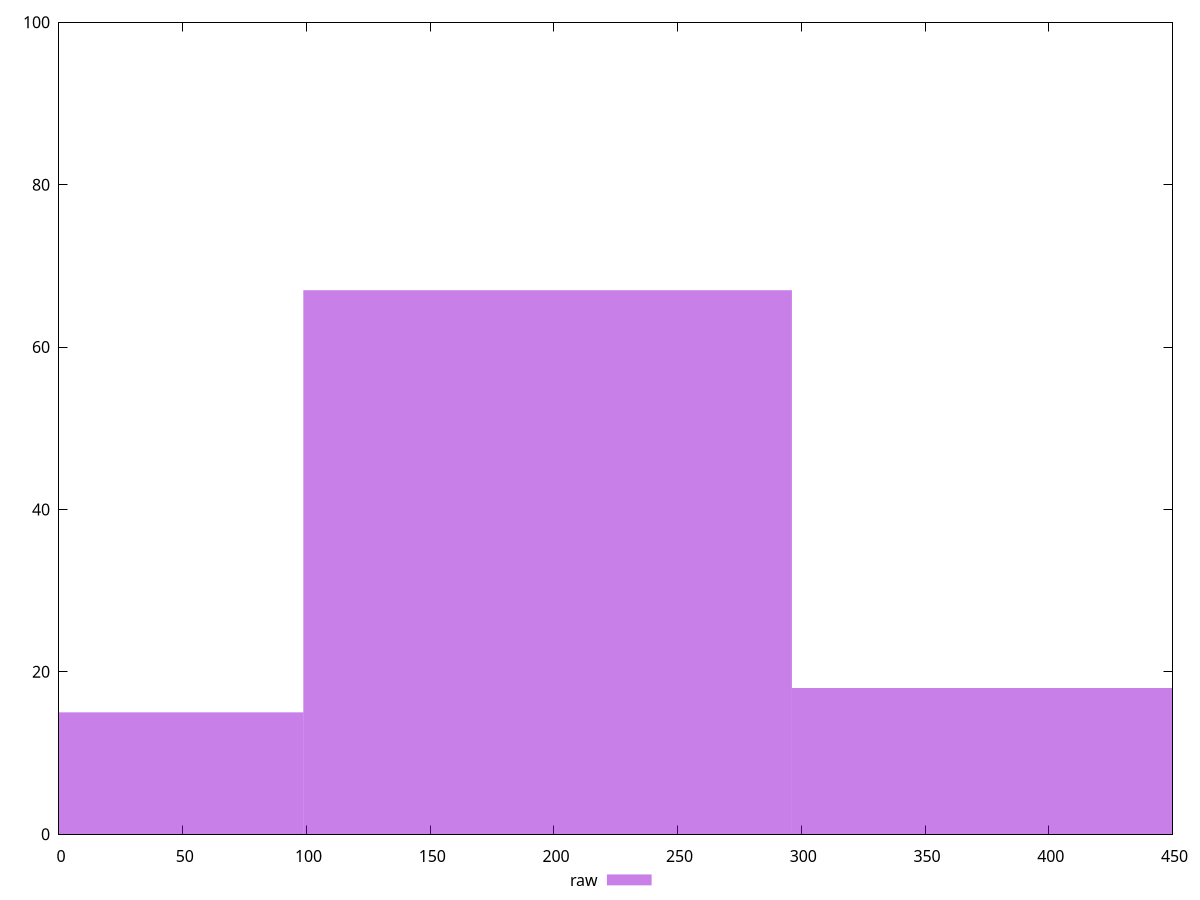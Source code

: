 reset

$raw <<EOF
394.9245910394135 18
197.46229551970674 67
0 15
EOF

set key outside below
set boxwidth 197.46229551970674
set xrange [0:450]
set yrange [0:100]
set trange [0:100]
set style fill transparent solid 0.5 noborder
set terminal svg size 640, 490 enhanced background rgb 'white'
set output "report_00019_2021-02-10T18-14-37.922Z//unused-css-rules/samples/pages+cached+noadtech/raw/histogram.svg"

plot $raw title "raw" with boxes

reset
